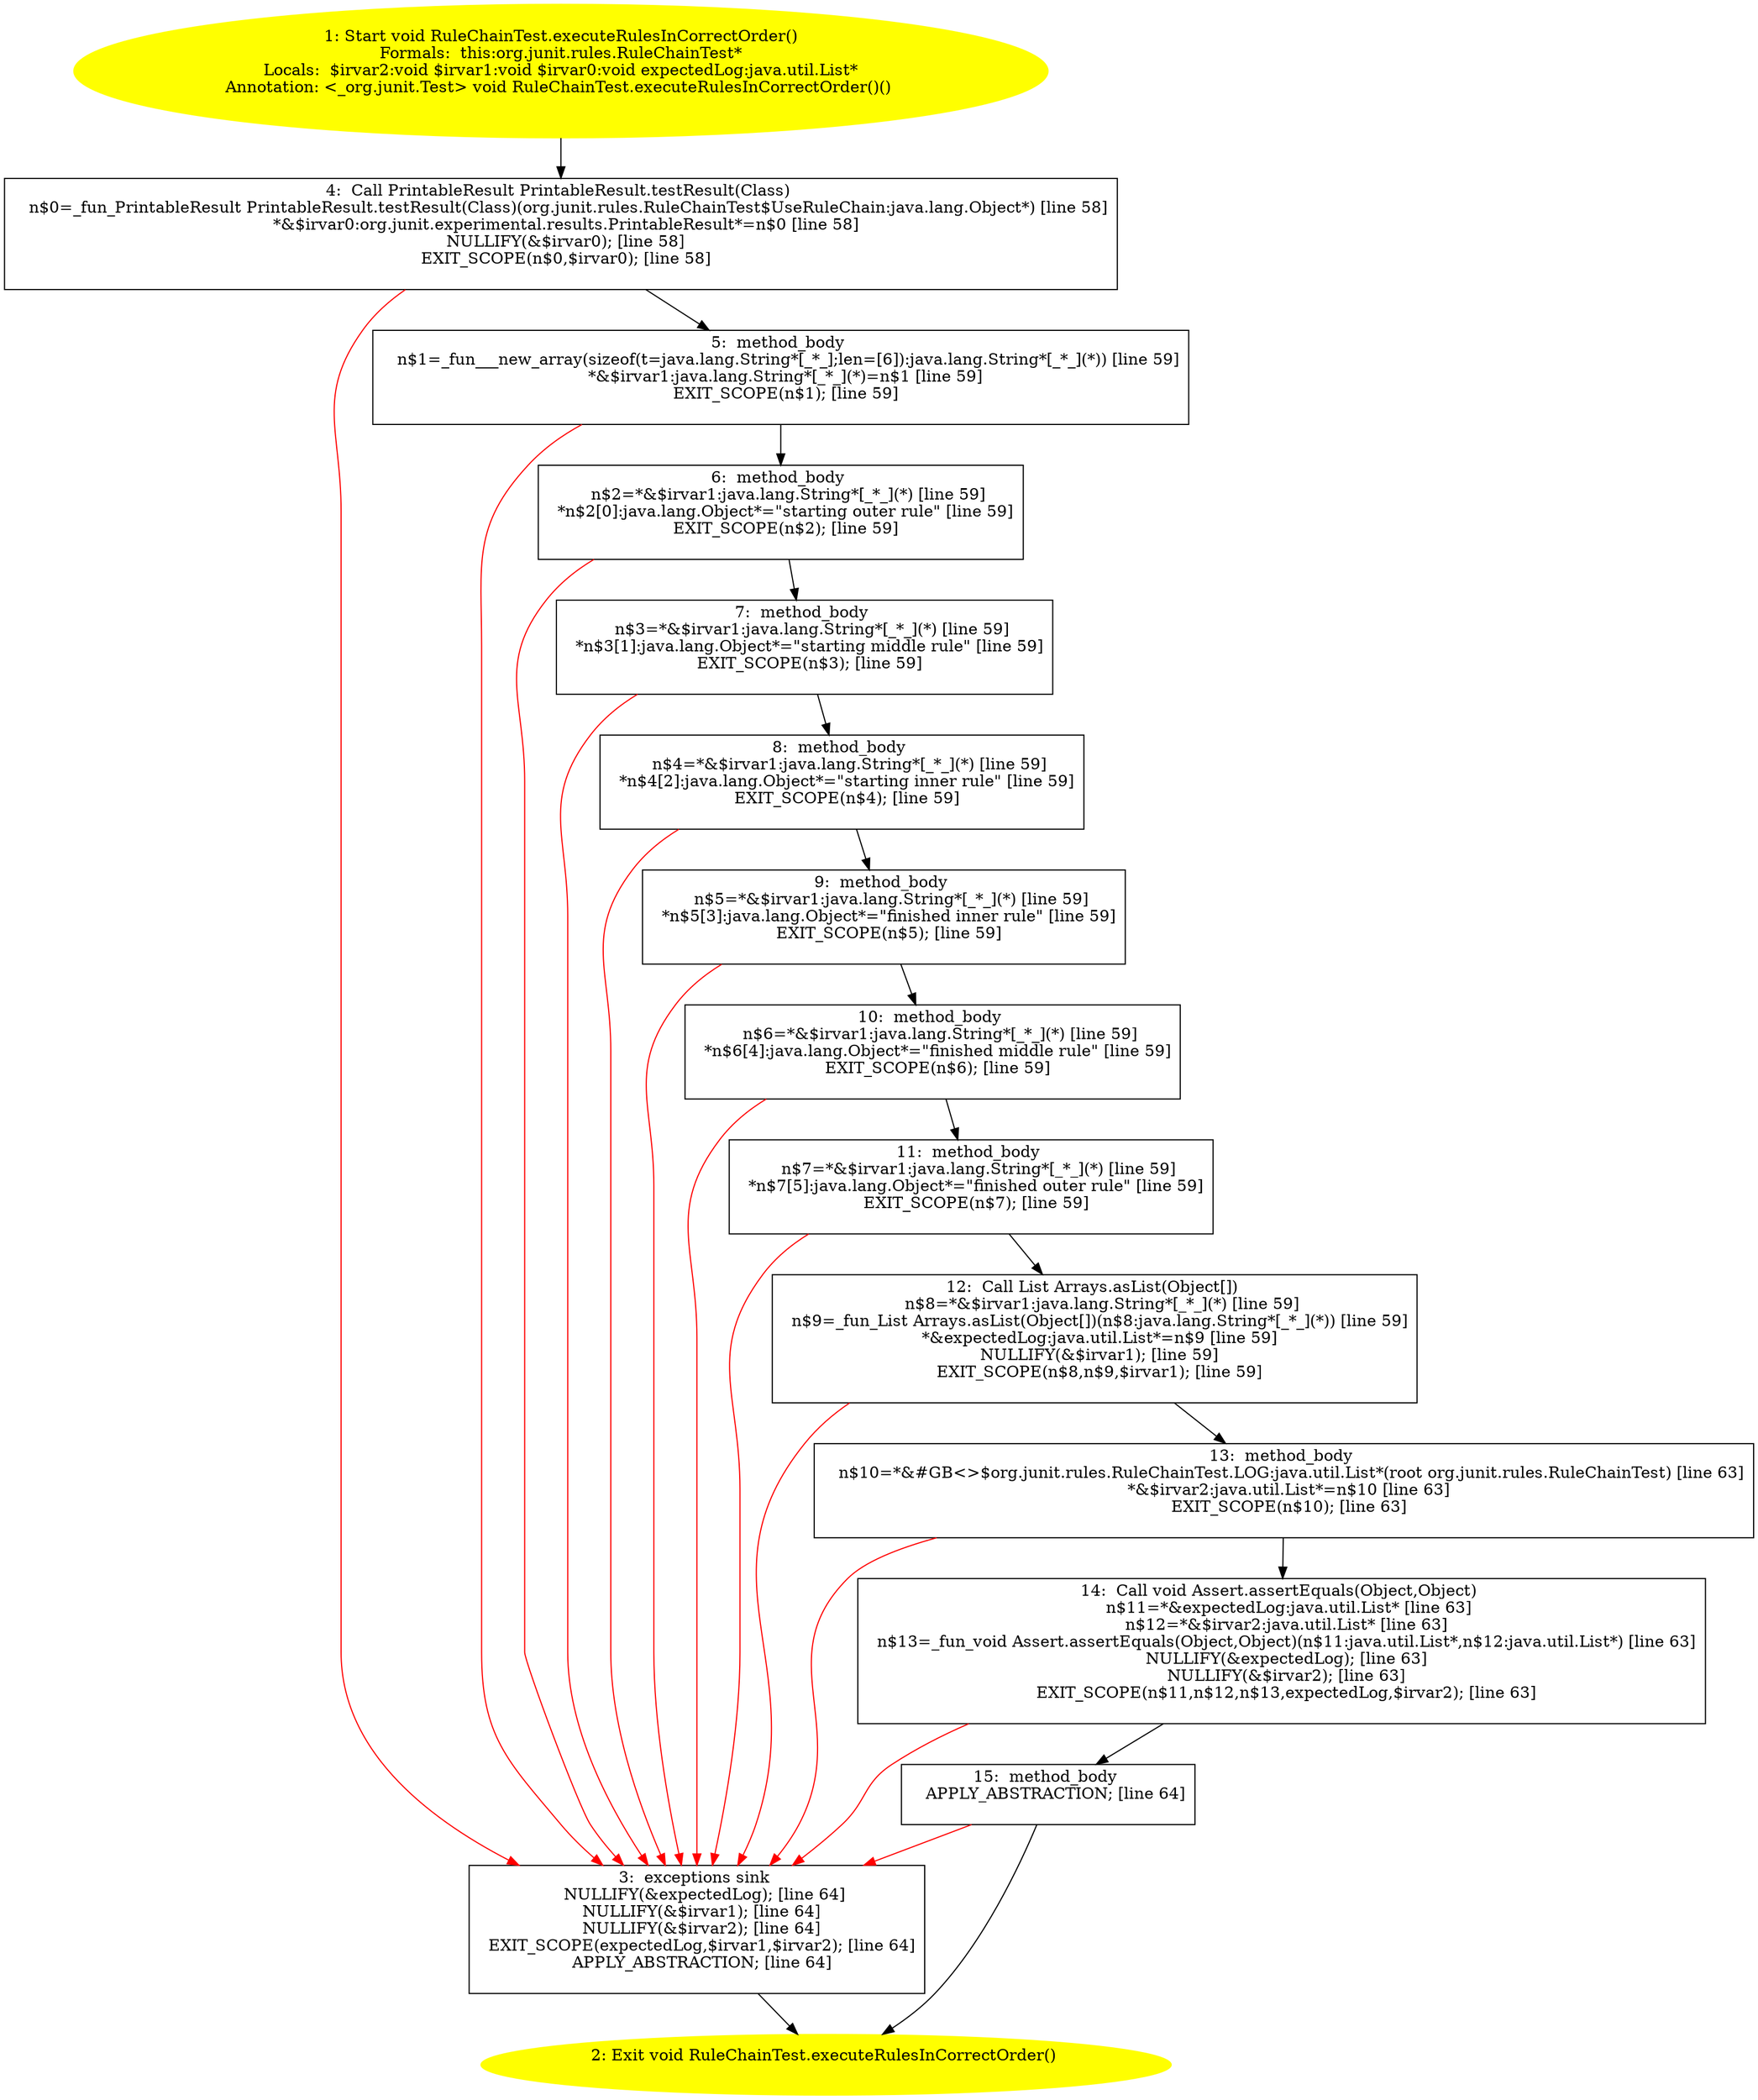 /* @generated */
digraph cfg {
"org.junit.rules.RuleChainTest.executeRulesInCorrectOrder():void.594a941df9f3e4d978d82cc6f3fef4d0_1" [label="1: Start void RuleChainTest.executeRulesInCorrectOrder()\nFormals:  this:org.junit.rules.RuleChainTest*\nLocals:  $irvar2:void $irvar1:void $irvar0:void expectedLog:java.util.List*\nAnnotation: <_org.junit.Test> void RuleChainTest.executeRulesInCorrectOrder()() \n  " color=yellow style=filled]
	

	 "org.junit.rules.RuleChainTest.executeRulesInCorrectOrder():void.594a941df9f3e4d978d82cc6f3fef4d0_1" -> "org.junit.rules.RuleChainTest.executeRulesInCorrectOrder():void.594a941df9f3e4d978d82cc6f3fef4d0_4" ;
"org.junit.rules.RuleChainTest.executeRulesInCorrectOrder():void.594a941df9f3e4d978d82cc6f3fef4d0_2" [label="2: Exit void RuleChainTest.executeRulesInCorrectOrder() \n  " color=yellow style=filled]
	

"org.junit.rules.RuleChainTest.executeRulesInCorrectOrder():void.594a941df9f3e4d978d82cc6f3fef4d0_3" [label="3:  exceptions sink \n   NULLIFY(&expectedLog); [line 64]\n  NULLIFY(&$irvar1); [line 64]\n  NULLIFY(&$irvar2); [line 64]\n  EXIT_SCOPE(expectedLog,$irvar1,$irvar2); [line 64]\n  APPLY_ABSTRACTION; [line 64]\n " shape="box"]
	

	 "org.junit.rules.RuleChainTest.executeRulesInCorrectOrder():void.594a941df9f3e4d978d82cc6f3fef4d0_3" -> "org.junit.rules.RuleChainTest.executeRulesInCorrectOrder():void.594a941df9f3e4d978d82cc6f3fef4d0_2" ;
"org.junit.rules.RuleChainTest.executeRulesInCorrectOrder():void.594a941df9f3e4d978d82cc6f3fef4d0_4" [label="4:  Call PrintableResult PrintableResult.testResult(Class) \n   n$0=_fun_PrintableResult PrintableResult.testResult(Class)(org.junit.rules.RuleChainTest$UseRuleChain:java.lang.Object*) [line 58]\n  *&$irvar0:org.junit.experimental.results.PrintableResult*=n$0 [line 58]\n  NULLIFY(&$irvar0); [line 58]\n  EXIT_SCOPE(n$0,$irvar0); [line 58]\n " shape="box"]
	

	 "org.junit.rules.RuleChainTest.executeRulesInCorrectOrder():void.594a941df9f3e4d978d82cc6f3fef4d0_4" -> "org.junit.rules.RuleChainTest.executeRulesInCorrectOrder():void.594a941df9f3e4d978d82cc6f3fef4d0_5" ;
	 "org.junit.rules.RuleChainTest.executeRulesInCorrectOrder():void.594a941df9f3e4d978d82cc6f3fef4d0_4" -> "org.junit.rules.RuleChainTest.executeRulesInCorrectOrder():void.594a941df9f3e4d978d82cc6f3fef4d0_3" [color="red" ];
"org.junit.rules.RuleChainTest.executeRulesInCorrectOrder():void.594a941df9f3e4d978d82cc6f3fef4d0_5" [label="5:  method_body \n   n$1=_fun___new_array(sizeof(t=java.lang.String*[_*_];len=[6]):java.lang.String*[_*_](*)) [line 59]\n  *&$irvar1:java.lang.String*[_*_](*)=n$1 [line 59]\n  EXIT_SCOPE(n$1); [line 59]\n " shape="box"]
	

	 "org.junit.rules.RuleChainTest.executeRulesInCorrectOrder():void.594a941df9f3e4d978d82cc6f3fef4d0_5" -> "org.junit.rules.RuleChainTest.executeRulesInCorrectOrder():void.594a941df9f3e4d978d82cc6f3fef4d0_6" ;
	 "org.junit.rules.RuleChainTest.executeRulesInCorrectOrder():void.594a941df9f3e4d978d82cc6f3fef4d0_5" -> "org.junit.rules.RuleChainTest.executeRulesInCorrectOrder():void.594a941df9f3e4d978d82cc6f3fef4d0_3" [color="red" ];
"org.junit.rules.RuleChainTest.executeRulesInCorrectOrder():void.594a941df9f3e4d978d82cc6f3fef4d0_6" [label="6:  method_body \n   n$2=*&$irvar1:java.lang.String*[_*_](*) [line 59]\n  *n$2[0]:java.lang.Object*=\"starting outer rule\" [line 59]\n  EXIT_SCOPE(n$2); [line 59]\n " shape="box"]
	

	 "org.junit.rules.RuleChainTest.executeRulesInCorrectOrder():void.594a941df9f3e4d978d82cc6f3fef4d0_6" -> "org.junit.rules.RuleChainTest.executeRulesInCorrectOrder():void.594a941df9f3e4d978d82cc6f3fef4d0_7" ;
	 "org.junit.rules.RuleChainTest.executeRulesInCorrectOrder():void.594a941df9f3e4d978d82cc6f3fef4d0_6" -> "org.junit.rules.RuleChainTest.executeRulesInCorrectOrder():void.594a941df9f3e4d978d82cc6f3fef4d0_3" [color="red" ];
"org.junit.rules.RuleChainTest.executeRulesInCorrectOrder():void.594a941df9f3e4d978d82cc6f3fef4d0_7" [label="7:  method_body \n   n$3=*&$irvar1:java.lang.String*[_*_](*) [line 59]\n  *n$3[1]:java.lang.Object*=\"starting middle rule\" [line 59]\n  EXIT_SCOPE(n$3); [line 59]\n " shape="box"]
	

	 "org.junit.rules.RuleChainTest.executeRulesInCorrectOrder():void.594a941df9f3e4d978d82cc6f3fef4d0_7" -> "org.junit.rules.RuleChainTest.executeRulesInCorrectOrder():void.594a941df9f3e4d978d82cc6f3fef4d0_8" ;
	 "org.junit.rules.RuleChainTest.executeRulesInCorrectOrder():void.594a941df9f3e4d978d82cc6f3fef4d0_7" -> "org.junit.rules.RuleChainTest.executeRulesInCorrectOrder():void.594a941df9f3e4d978d82cc6f3fef4d0_3" [color="red" ];
"org.junit.rules.RuleChainTest.executeRulesInCorrectOrder():void.594a941df9f3e4d978d82cc6f3fef4d0_8" [label="8:  method_body \n   n$4=*&$irvar1:java.lang.String*[_*_](*) [line 59]\n  *n$4[2]:java.lang.Object*=\"starting inner rule\" [line 59]\n  EXIT_SCOPE(n$4); [line 59]\n " shape="box"]
	

	 "org.junit.rules.RuleChainTest.executeRulesInCorrectOrder():void.594a941df9f3e4d978d82cc6f3fef4d0_8" -> "org.junit.rules.RuleChainTest.executeRulesInCorrectOrder():void.594a941df9f3e4d978d82cc6f3fef4d0_9" ;
	 "org.junit.rules.RuleChainTest.executeRulesInCorrectOrder():void.594a941df9f3e4d978d82cc6f3fef4d0_8" -> "org.junit.rules.RuleChainTest.executeRulesInCorrectOrder():void.594a941df9f3e4d978d82cc6f3fef4d0_3" [color="red" ];
"org.junit.rules.RuleChainTest.executeRulesInCorrectOrder():void.594a941df9f3e4d978d82cc6f3fef4d0_9" [label="9:  method_body \n   n$5=*&$irvar1:java.lang.String*[_*_](*) [line 59]\n  *n$5[3]:java.lang.Object*=\"finished inner rule\" [line 59]\n  EXIT_SCOPE(n$5); [line 59]\n " shape="box"]
	

	 "org.junit.rules.RuleChainTest.executeRulesInCorrectOrder():void.594a941df9f3e4d978d82cc6f3fef4d0_9" -> "org.junit.rules.RuleChainTest.executeRulesInCorrectOrder():void.594a941df9f3e4d978d82cc6f3fef4d0_10" ;
	 "org.junit.rules.RuleChainTest.executeRulesInCorrectOrder():void.594a941df9f3e4d978d82cc6f3fef4d0_9" -> "org.junit.rules.RuleChainTest.executeRulesInCorrectOrder():void.594a941df9f3e4d978d82cc6f3fef4d0_3" [color="red" ];
"org.junit.rules.RuleChainTest.executeRulesInCorrectOrder():void.594a941df9f3e4d978d82cc6f3fef4d0_10" [label="10:  method_body \n   n$6=*&$irvar1:java.lang.String*[_*_](*) [line 59]\n  *n$6[4]:java.lang.Object*=\"finished middle rule\" [line 59]\n  EXIT_SCOPE(n$6); [line 59]\n " shape="box"]
	

	 "org.junit.rules.RuleChainTest.executeRulesInCorrectOrder():void.594a941df9f3e4d978d82cc6f3fef4d0_10" -> "org.junit.rules.RuleChainTest.executeRulesInCorrectOrder():void.594a941df9f3e4d978d82cc6f3fef4d0_11" ;
	 "org.junit.rules.RuleChainTest.executeRulesInCorrectOrder():void.594a941df9f3e4d978d82cc6f3fef4d0_10" -> "org.junit.rules.RuleChainTest.executeRulesInCorrectOrder():void.594a941df9f3e4d978d82cc6f3fef4d0_3" [color="red" ];
"org.junit.rules.RuleChainTest.executeRulesInCorrectOrder():void.594a941df9f3e4d978d82cc6f3fef4d0_11" [label="11:  method_body \n   n$7=*&$irvar1:java.lang.String*[_*_](*) [line 59]\n  *n$7[5]:java.lang.Object*=\"finished outer rule\" [line 59]\n  EXIT_SCOPE(n$7); [line 59]\n " shape="box"]
	

	 "org.junit.rules.RuleChainTest.executeRulesInCorrectOrder():void.594a941df9f3e4d978d82cc6f3fef4d0_11" -> "org.junit.rules.RuleChainTest.executeRulesInCorrectOrder():void.594a941df9f3e4d978d82cc6f3fef4d0_12" ;
	 "org.junit.rules.RuleChainTest.executeRulesInCorrectOrder():void.594a941df9f3e4d978d82cc6f3fef4d0_11" -> "org.junit.rules.RuleChainTest.executeRulesInCorrectOrder():void.594a941df9f3e4d978d82cc6f3fef4d0_3" [color="red" ];
"org.junit.rules.RuleChainTest.executeRulesInCorrectOrder():void.594a941df9f3e4d978d82cc6f3fef4d0_12" [label="12:  Call List Arrays.asList(Object[]) \n   n$8=*&$irvar1:java.lang.String*[_*_](*) [line 59]\n  n$9=_fun_List Arrays.asList(Object[])(n$8:java.lang.String*[_*_](*)) [line 59]\n  *&expectedLog:java.util.List*=n$9 [line 59]\n  NULLIFY(&$irvar1); [line 59]\n  EXIT_SCOPE(n$8,n$9,$irvar1); [line 59]\n " shape="box"]
	

	 "org.junit.rules.RuleChainTest.executeRulesInCorrectOrder():void.594a941df9f3e4d978d82cc6f3fef4d0_12" -> "org.junit.rules.RuleChainTest.executeRulesInCorrectOrder():void.594a941df9f3e4d978d82cc6f3fef4d0_13" ;
	 "org.junit.rules.RuleChainTest.executeRulesInCorrectOrder():void.594a941df9f3e4d978d82cc6f3fef4d0_12" -> "org.junit.rules.RuleChainTest.executeRulesInCorrectOrder():void.594a941df9f3e4d978d82cc6f3fef4d0_3" [color="red" ];
"org.junit.rules.RuleChainTest.executeRulesInCorrectOrder():void.594a941df9f3e4d978d82cc6f3fef4d0_13" [label="13:  method_body \n   n$10=*&#GB<>$org.junit.rules.RuleChainTest.LOG:java.util.List*(root org.junit.rules.RuleChainTest) [line 63]\n  *&$irvar2:java.util.List*=n$10 [line 63]\n  EXIT_SCOPE(n$10); [line 63]\n " shape="box"]
	

	 "org.junit.rules.RuleChainTest.executeRulesInCorrectOrder():void.594a941df9f3e4d978d82cc6f3fef4d0_13" -> "org.junit.rules.RuleChainTest.executeRulesInCorrectOrder():void.594a941df9f3e4d978d82cc6f3fef4d0_14" ;
	 "org.junit.rules.RuleChainTest.executeRulesInCorrectOrder():void.594a941df9f3e4d978d82cc6f3fef4d0_13" -> "org.junit.rules.RuleChainTest.executeRulesInCorrectOrder():void.594a941df9f3e4d978d82cc6f3fef4d0_3" [color="red" ];
"org.junit.rules.RuleChainTest.executeRulesInCorrectOrder():void.594a941df9f3e4d978d82cc6f3fef4d0_14" [label="14:  Call void Assert.assertEquals(Object,Object) \n   n$11=*&expectedLog:java.util.List* [line 63]\n  n$12=*&$irvar2:java.util.List* [line 63]\n  n$13=_fun_void Assert.assertEquals(Object,Object)(n$11:java.util.List*,n$12:java.util.List*) [line 63]\n  NULLIFY(&expectedLog); [line 63]\n  NULLIFY(&$irvar2); [line 63]\n  EXIT_SCOPE(n$11,n$12,n$13,expectedLog,$irvar2); [line 63]\n " shape="box"]
	

	 "org.junit.rules.RuleChainTest.executeRulesInCorrectOrder():void.594a941df9f3e4d978d82cc6f3fef4d0_14" -> "org.junit.rules.RuleChainTest.executeRulesInCorrectOrder():void.594a941df9f3e4d978d82cc6f3fef4d0_15" ;
	 "org.junit.rules.RuleChainTest.executeRulesInCorrectOrder():void.594a941df9f3e4d978d82cc6f3fef4d0_14" -> "org.junit.rules.RuleChainTest.executeRulesInCorrectOrder():void.594a941df9f3e4d978d82cc6f3fef4d0_3" [color="red" ];
"org.junit.rules.RuleChainTest.executeRulesInCorrectOrder():void.594a941df9f3e4d978d82cc6f3fef4d0_15" [label="15:  method_body \n   APPLY_ABSTRACTION; [line 64]\n " shape="box"]
	

	 "org.junit.rules.RuleChainTest.executeRulesInCorrectOrder():void.594a941df9f3e4d978d82cc6f3fef4d0_15" -> "org.junit.rules.RuleChainTest.executeRulesInCorrectOrder():void.594a941df9f3e4d978d82cc6f3fef4d0_2" ;
	 "org.junit.rules.RuleChainTest.executeRulesInCorrectOrder():void.594a941df9f3e4d978d82cc6f3fef4d0_15" -> "org.junit.rules.RuleChainTest.executeRulesInCorrectOrder():void.594a941df9f3e4d978d82cc6f3fef4d0_3" [color="red" ];
}
